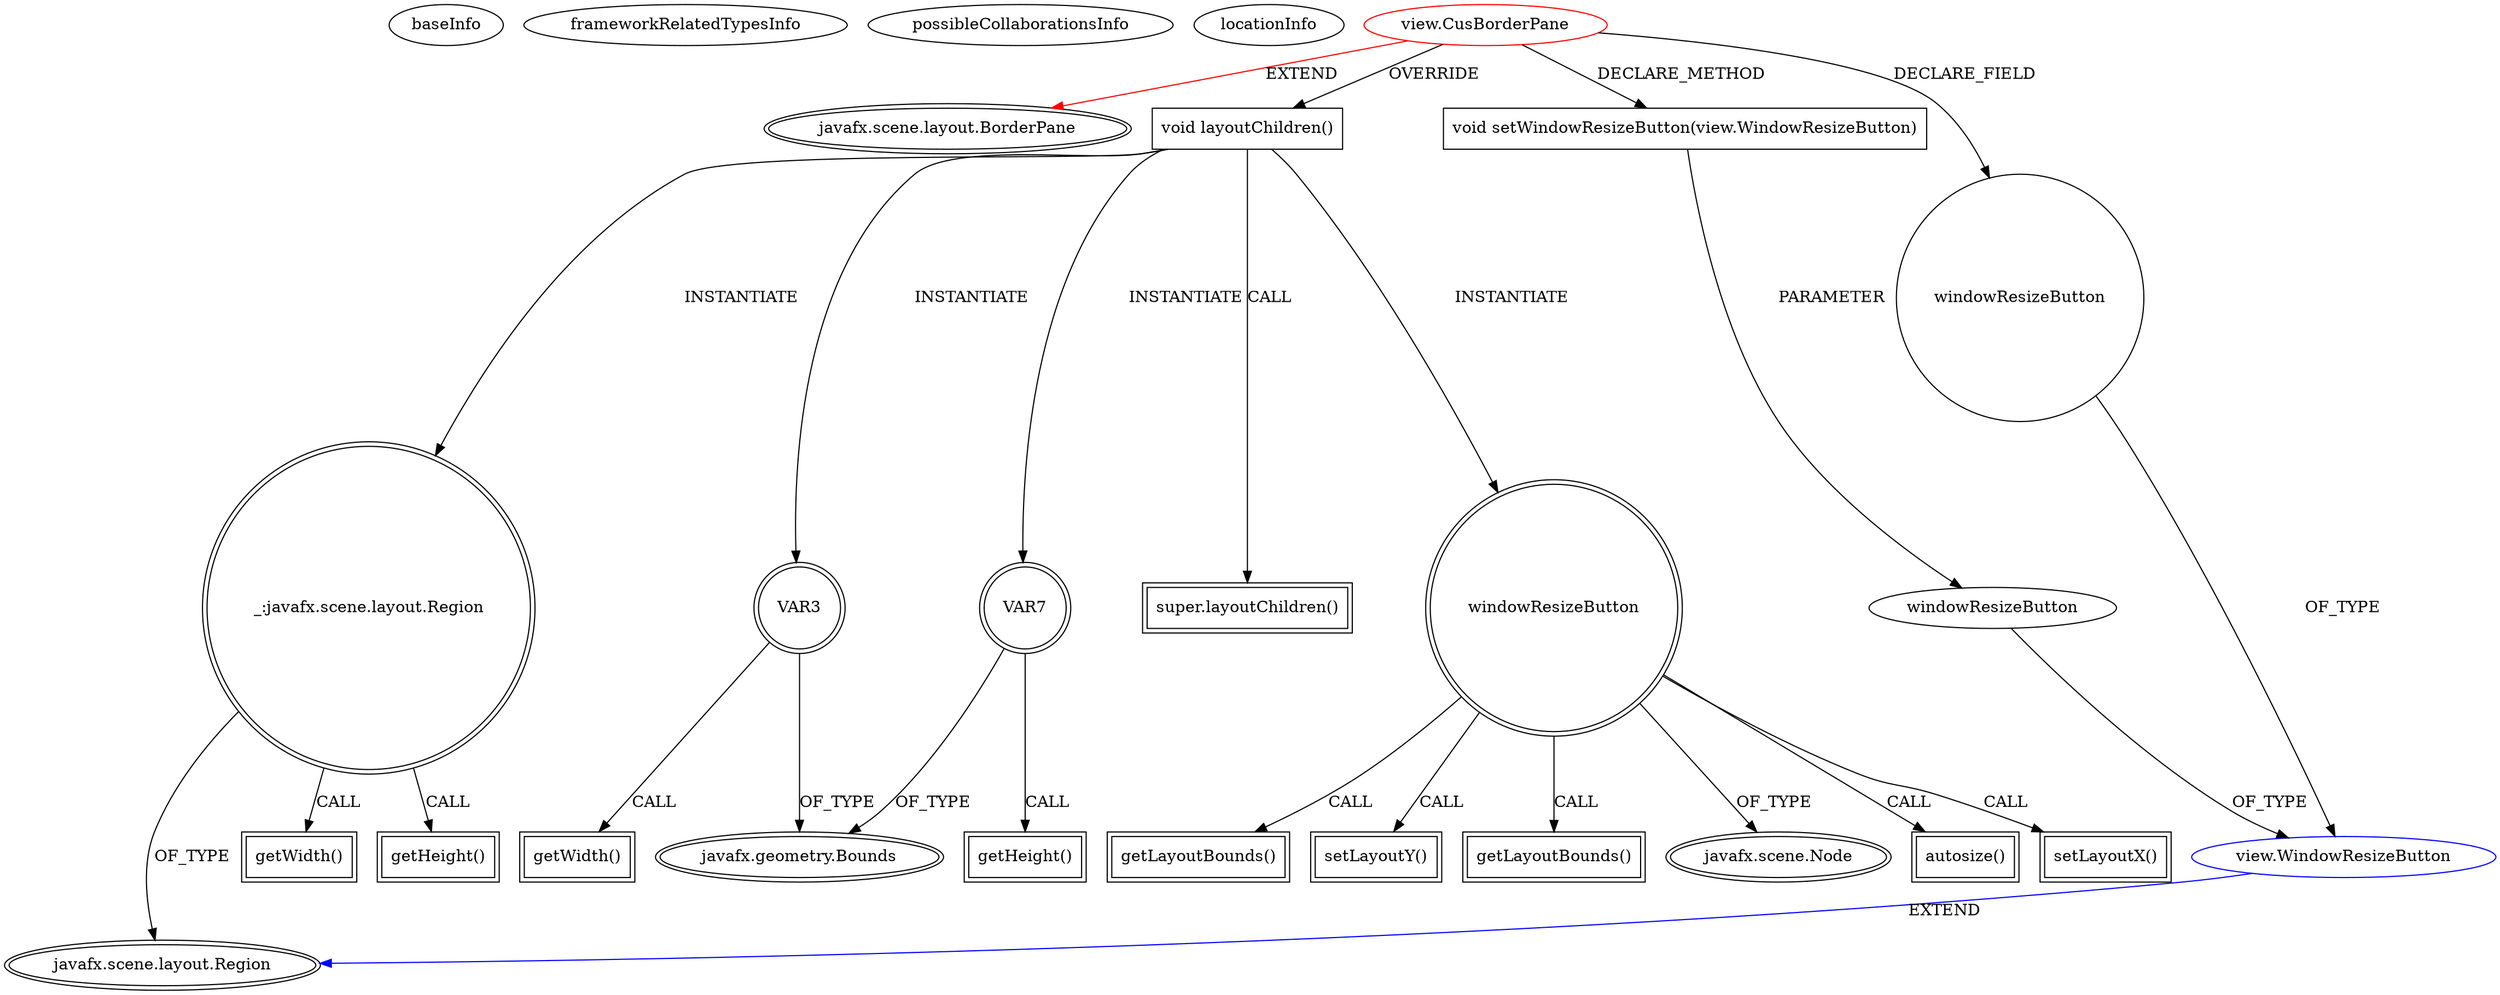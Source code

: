 digraph {
baseInfo[graphId=809,category="extension_graph",isAnonymous=false,possibleRelation=true]
frameworkRelatedTypesInfo[0="javafx.scene.layout.BorderPane"]
possibleCollaborationsInfo[0="809~CLIENT_METHOD_DECLARATION-PARAMETER_DECLARATION-FIELD_DECLARATION-~javafx.scene.layout.BorderPane ~javafx.scene.layout.Region ~false~false"]
locationInfo[projectName="LichuanLu-ShunUI-FX",filePath="/LichuanLu-ShunUI-FX/ShunUI-FX-master/src/view/CusBorderPane.java",contextSignature="CusBorderPane",graphId="809"]
0[label="view.CusBorderPane",vertexType="ROOT_CLIENT_CLASS_DECLARATION",isFrameworkType=false,color=red]
1[label="javafx.scene.layout.BorderPane",vertexType="FRAMEWORK_CLASS_TYPE",isFrameworkType=true,peripheries=2]
2[label="windowResizeButton",vertexType="FIELD_DECLARATION",isFrameworkType=false,shape=circle]
3[label="view.WindowResizeButton",vertexType="REFERENCE_CLIENT_CLASS_DECLARATION",isFrameworkType=false,color=blue]
4[label="javafx.scene.layout.Region",vertexType="FRAMEWORK_CLASS_TYPE",isFrameworkType=true,peripheries=2]
5[label="void layoutChildren()",vertexType="OVERRIDING_METHOD_DECLARATION",isFrameworkType=false,shape=box]
6[label="super.layoutChildren()",vertexType="SUPER_CALL",isFrameworkType=true,peripheries=2,shape=box]
7[label="windowResizeButton",vertexType="VARIABLE_EXPRESION",isFrameworkType=true,peripheries=2,shape=circle]
9[label="javafx.scene.Node",vertexType="FRAMEWORK_CLASS_TYPE",isFrameworkType=true,peripheries=2]
8[label="autosize()",vertexType="INSIDE_CALL",isFrameworkType=true,peripheries=2,shape=box]
11[label="setLayoutX()",vertexType="INSIDE_CALL",isFrameworkType=true,peripheries=2,shape=box]
12[label="_:javafx.scene.layout.Region",vertexType="VARIABLE_EXPRESION",isFrameworkType=true,peripheries=2,shape=circle]
13[label="getWidth()",vertexType="INSIDE_CALL",isFrameworkType=true,peripheries=2,shape=box]
15[label="VAR3",vertexType="VARIABLE_EXPRESION",isFrameworkType=true,peripheries=2,shape=circle]
17[label="javafx.geometry.Bounds",vertexType="FRAMEWORK_CLASS_TYPE",isFrameworkType=true,peripheries=2]
16[label="getWidth()",vertexType="INSIDE_CALL",isFrameworkType=true,peripheries=2,shape=box]
19[label="getLayoutBounds()",vertexType="INSIDE_CALL",isFrameworkType=true,peripheries=2,shape=box]
21[label="setLayoutY()",vertexType="INSIDE_CALL",isFrameworkType=true,peripheries=2,shape=box]
23[label="getHeight()",vertexType="INSIDE_CALL",isFrameworkType=true,peripheries=2,shape=box]
24[label="VAR7",vertexType="VARIABLE_EXPRESION",isFrameworkType=true,peripheries=2,shape=circle]
25[label="getHeight()",vertexType="INSIDE_CALL",isFrameworkType=true,peripheries=2,shape=box]
28[label="getLayoutBounds()",vertexType="INSIDE_CALL",isFrameworkType=true,peripheries=2,shape=box]
29[label="void setWindowResizeButton(view.WindowResizeButton)",vertexType="CLIENT_METHOD_DECLARATION",isFrameworkType=false,shape=box]
30[label="windowResizeButton",vertexType="PARAMETER_DECLARATION",isFrameworkType=false]
0->1[label="EXTEND",color=red]
0->2[label="DECLARE_FIELD"]
3->4[label="EXTEND",color=blue]
2->3[label="OF_TYPE"]
0->5[label="OVERRIDE"]
5->6[label="CALL"]
5->7[label="INSTANTIATE"]
7->9[label="OF_TYPE"]
7->8[label="CALL"]
7->11[label="CALL"]
5->12[label="INSTANTIATE"]
12->4[label="OF_TYPE"]
12->13[label="CALL"]
5->15[label="INSTANTIATE"]
15->17[label="OF_TYPE"]
15->16[label="CALL"]
7->19[label="CALL"]
7->21[label="CALL"]
12->23[label="CALL"]
5->24[label="INSTANTIATE"]
24->17[label="OF_TYPE"]
24->25[label="CALL"]
7->28[label="CALL"]
0->29[label="DECLARE_METHOD"]
30->3[label="OF_TYPE"]
29->30[label="PARAMETER"]
}
